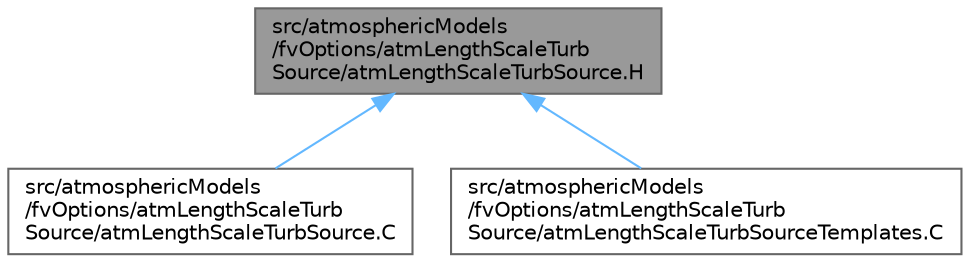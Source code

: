 digraph "src/atmosphericModels/fvOptions/atmLengthScaleTurbSource/atmLengthScaleTurbSource.H"
{
 // LATEX_PDF_SIZE
  bgcolor="transparent";
  edge [fontname=Helvetica,fontsize=10,labelfontname=Helvetica,labelfontsize=10];
  node [fontname=Helvetica,fontsize=10,shape=box,height=0.2,width=0.4];
  Node1 [id="Node000001",label="src/atmosphericModels\l/fvOptions/atmLengthScaleTurb\lSource/atmLengthScaleTurbSource.H",height=0.2,width=0.4,color="gray40", fillcolor="grey60", style="filled", fontcolor="black",tooltip=" "];
  Node1 -> Node2 [id="edge1_Node000001_Node000002",dir="back",color="steelblue1",style="solid",tooltip=" "];
  Node2 [id="Node000002",label="src/atmosphericModels\l/fvOptions/atmLengthScaleTurb\lSource/atmLengthScaleTurbSource.C",height=0.2,width=0.4,color="grey40", fillcolor="white", style="filled",URL="$atmLengthScaleTurbSource_8C.html",tooltip=" "];
  Node1 -> Node3 [id="edge2_Node000001_Node000003",dir="back",color="steelblue1",style="solid",tooltip=" "];
  Node3 [id="Node000003",label="src/atmosphericModels\l/fvOptions/atmLengthScaleTurb\lSource/atmLengthScaleTurbSourceTemplates.C",height=0.2,width=0.4,color="grey40", fillcolor="white", style="filled",URL="$atmLengthScaleTurbSourceTemplates_8C.html",tooltip=" "];
}
